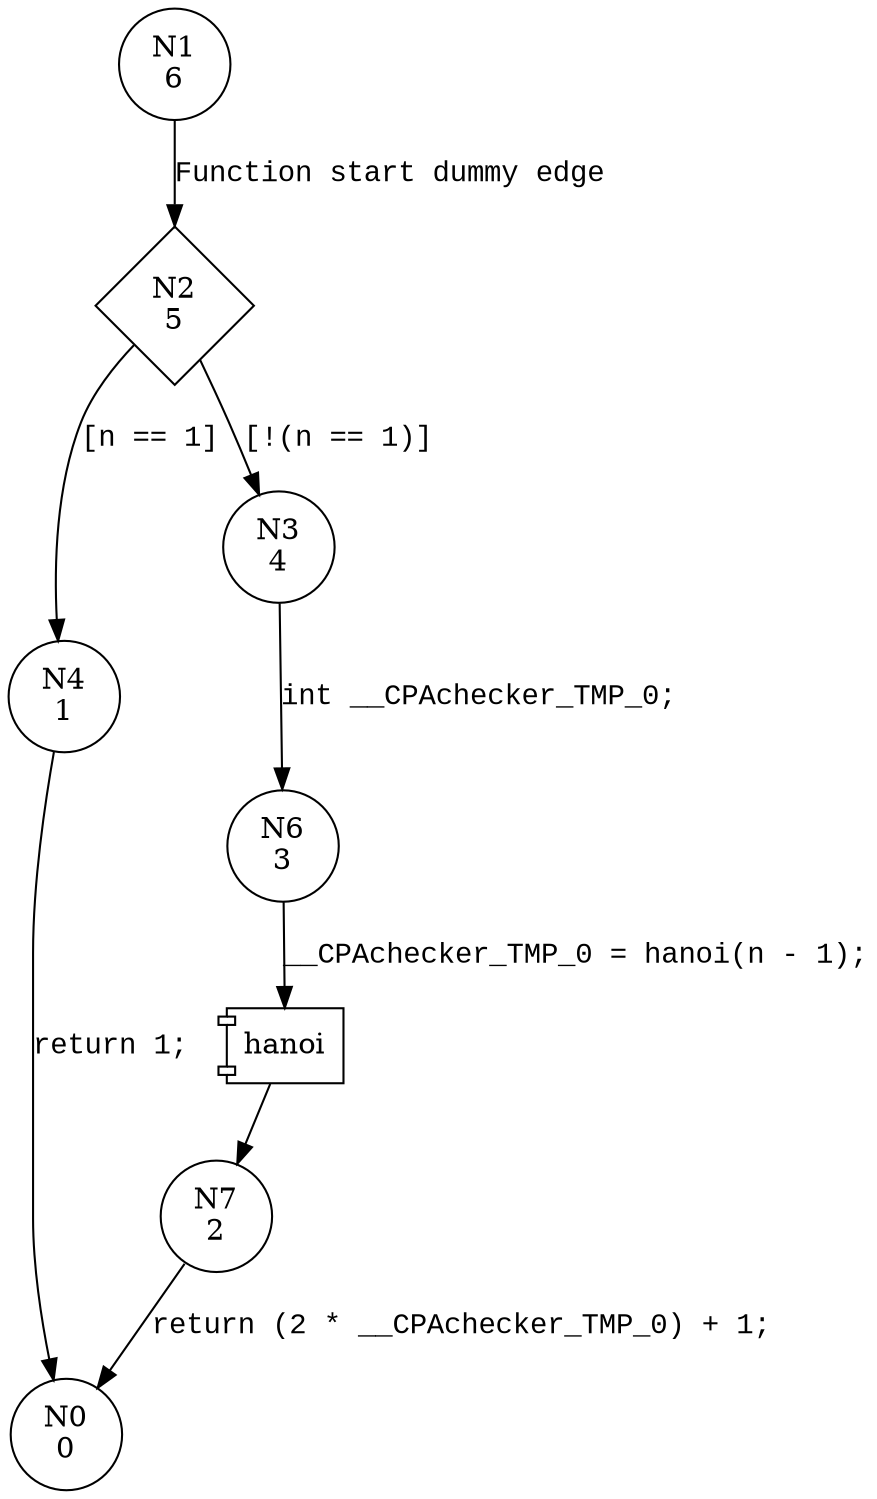 digraph hanoi {
1 [shape="circle" label="N1\n6"]
2 [shape="diamond" label="N2\n5"]
4 [shape="circle" label="N4\n1"]
3 [shape="circle" label="N3\n4"]
6 [shape="circle" label="N6\n3"]
7 [shape="circle" label="N7\n2"]
0 [shape="circle" label="N0\n0"]
1 -> 2 [label="Function start dummy edge" fontname="Courier New"]
2 -> 4 [label="[n == 1]" fontname="Courier New"]
2 -> 3 [label="[!(n == 1)]" fontname="Courier New"]
100003 [shape="component" label="hanoi"]
6 -> 100003 [label="__CPAchecker_TMP_0 = hanoi(n - 1);" fontname="Courier New"]
100003 -> 7 [label="" fontname="Courier New"]
4 -> 0 [label="return 1;" fontname="Courier New"]
3 -> 6 [label="int __CPAchecker_TMP_0;" fontname="Courier New"]
7 -> 0 [label="return (2 * __CPAchecker_TMP_0) + 1;" fontname="Courier New"]
}